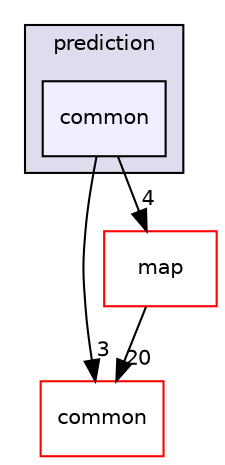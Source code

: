 digraph "modules/prediction/common" {
  compound=true
  node [ fontsize="10", fontname="Helvetica"];
  edge [ labelfontsize="10", labelfontname="Helvetica"];
  subgraph clusterdir_98def79fa8ada504f25cb6167266aa6e {
    graph [ bgcolor="#ddddee", pencolor="black", label="prediction" fontname="Helvetica", fontsize="10", URL="dir_98def79fa8ada504f25cb6167266aa6e.html"]
  dir_6b2c0d359ea8942c298aace80f45ff43 [shape=box, label="common", style="filled", fillcolor="#eeeeff", pencolor="black", URL="dir_6b2c0d359ea8942c298aace80f45ff43.html"];
  }
  dir_9a5e51f49964887903df6eed98080585 [shape=box label="common" fillcolor="white" style="filled" color="red" URL="dir_9a5e51f49964887903df6eed98080585.html"];
  dir_bc4fbd717b8d61d0dc75a15f0986d7f7 [shape=box label="map" fillcolor="white" style="filled" color="red" URL="dir_bc4fbd717b8d61d0dc75a15f0986d7f7.html"];
  dir_6b2c0d359ea8942c298aace80f45ff43->dir_9a5e51f49964887903df6eed98080585 [headlabel="3", labeldistance=1.5 headhref="dir_000202_000050.html"];
  dir_6b2c0d359ea8942c298aace80f45ff43->dir_bc4fbd717b8d61d0dc75a15f0986d7f7 [headlabel="4", labeldistance=1.5 headhref="dir_000202_000061.html"];
  dir_bc4fbd717b8d61d0dc75a15f0986d7f7->dir_9a5e51f49964887903df6eed98080585 [headlabel="20", labeldistance=1.5 headhref="dir_000061_000050.html"];
}
